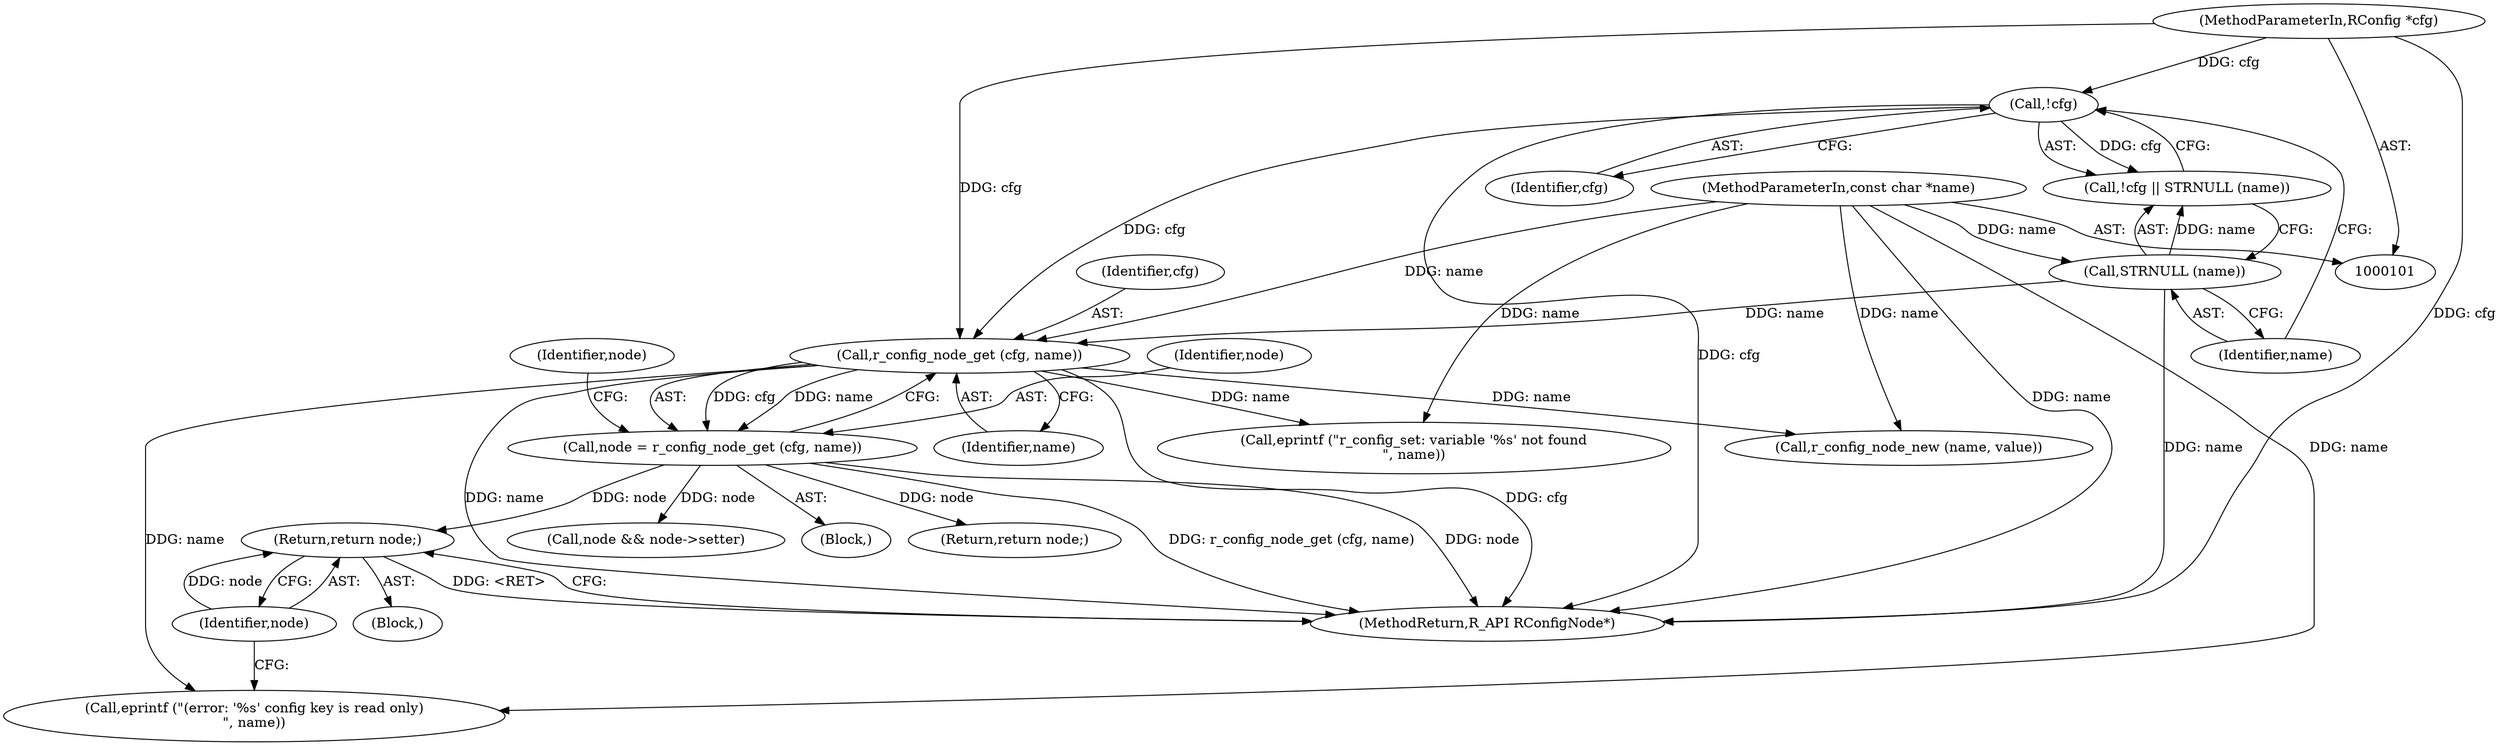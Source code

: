 digraph "0_radare2_f85bc674b2a2256a364fe796351bc1971e106005@pointer" {
"1000142" [label="(Return,return node;)"];
"1000143" [label="(Identifier,node)"];
"1000124" [label="(Call,node = r_config_node_get (cfg, name))"];
"1000126" [label="(Call,r_config_node_get (cfg, name))"];
"1000117" [label="(Call,!cfg)"];
"1000102" [label="(MethodParameterIn,RConfig *cfg)"];
"1000119" [label="(Call,STRNULL (name))"];
"1000103" [label="(MethodParameterIn,const char *name)"];
"1000317" [label="(Call,r_config_node_new (name, value))"];
"1000126" [label="(Call,r_config_node_get (cfg, name))"];
"1000422" [label="(MethodReturn,R_API RConfigNode*)"];
"1000142" [label="(Return,return node;)"];
"1000118" [label="(Identifier,cfg)"];
"1000138" [label="(Block,)"];
"1000143" [label="(Identifier,node)"];
"1000130" [label="(Identifier,node)"];
"1000102" [label="(MethodParameterIn,RConfig *cfg)"];
"1000375" [label="(Call,node && node->setter)"];
"1000125" [label="(Identifier,node)"];
"1000116" [label="(Call,!cfg || STRNULL (name))"];
"1000105" [label="(Block,)"];
"1000420" [label="(Return,return node;)"];
"1000371" [label="(Call,eprintf (\"r_config_set: variable '%s' not found\n\", name))"];
"1000120" [label="(Identifier,name)"];
"1000103" [label="(MethodParameterIn,const char *name)"];
"1000117" [label="(Call,!cfg)"];
"1000139" [label="(Call,eprintf (\"(error: '%s' config key is read only)\n\", name))"];
"1000119" [label="(Call,STRNULL (name))"];
"1000127" [label="(Identifier,cfg)"];
"1000128" [label="(Identifier,name)"];
"1000124" [label="(Call,node = r_config_node_get (cfg, name))"];
"1000142" -> "1000138"  [label="AST: "];
"1000142" -> "1000143"  [label="CFG: "];
"1000143" -> "1000142"  [label="AST: "];
"1000422" -> "1000142"  [label="CFG: "];
"1000142" -> "1000422"  [label="DDG: <RET>"];
"1000143" -> "1000142"  [label="DDG: node"];
"1000124" -> "1000142"  [label="DDG: node"];
"1000143" -> "1000139"  [label="CFG: "];
"1000124" -> "1000105"  [label="AST: "];
"1000124" -> "1000126"  [label="CFG: "];
"1000125" -> "1000124"  [label="AST: "];
"1000126" -> "1000124"  [label="AST: "];
"1000130" -> "1000124"  [label="CFG: "];
"1000124" -> "1000422"  [label="DDG: r_config_node_get (cfg, name)"];
"1000124" -> "1000422"  [label="DDG: node"];
"1000126" -> "1000124"  [label="DDG: cfg"];
"1000126" -> "1000124"  [label="DDG: name"];
"1000124" -> "1000375"  [label="DDG: node"];
"1000124" -> "1000420"  [label="DDG: node"];
"1000126" -> "1000128"  [label="CFG: "];
"1000127" -> "1000126"  [label="AST: "];
"1000128" -> "1000126"  [label="AST: "];
"1000126" -> "1000422"  [label="DDG: cfg"];
"1000126" -> "1000422"  [label="DDG: name"];
"1000117" -> "1000126"  [label="DDG: cfg"];
"1000102" -> "1000126"  [label="DDG: cfg"];
"1000119" -> "1000126"  [label="DDG: name"];
"1000103" -> "1000126"  [label="DDG: name"];
"1000126" -> "1000139"  [label="DDG: name"];
"1000126" -> "1000317"  [label="DDG: name"];
"1000126" -> "1000371"  [label="DDG: name"];
"1000117" -> "1000116"  [label="AST: "];
"1000117" -> "1000118"  [label="CFG: "];
"1000118" -> "1000117"  [label="AST: "];
"1000120" -> "1000117"  [label="CFG: "];
"1000116" -> "1000117"  [label="CFG: "];
"1000117" -> "1000422"  [label="DDG: cfg"];
"1000117" -> "1000116"  [label="DDG: cfg"];
"1000102" -> "1000117"  [label="DDG: cfg"];
"1000102" -> "1000101"  [label="AST: "];
"1000102" -> "1000422"  [label="DDG: cfg"];
"1000119" -> "1000116"  [label="AST: "];
"1000119" -> "1000120"  [label="CFG: "];
"1000120" -> "1000119"  [label="AST: "];
"1000116" -> "1000119"  [label="CFG: "];
"1000119" -> "1000422"  [label="DDG: name"];
"1000119" -> "1000116"  [label="DDG: name"];
"1000103" -> "1000119"  [label="DDG: name"];
"1000103" -> "1000101"  [label="AST: "];
"1000103" -> "1000422"  [label="DDG: name"];
"1000103" -> "1000139"  [label="DDG: name"];
"1000103" -> "1000317"  [label="DDG: name"];
"1000103" -> "1000371"  [label="DDG: name"];
}

